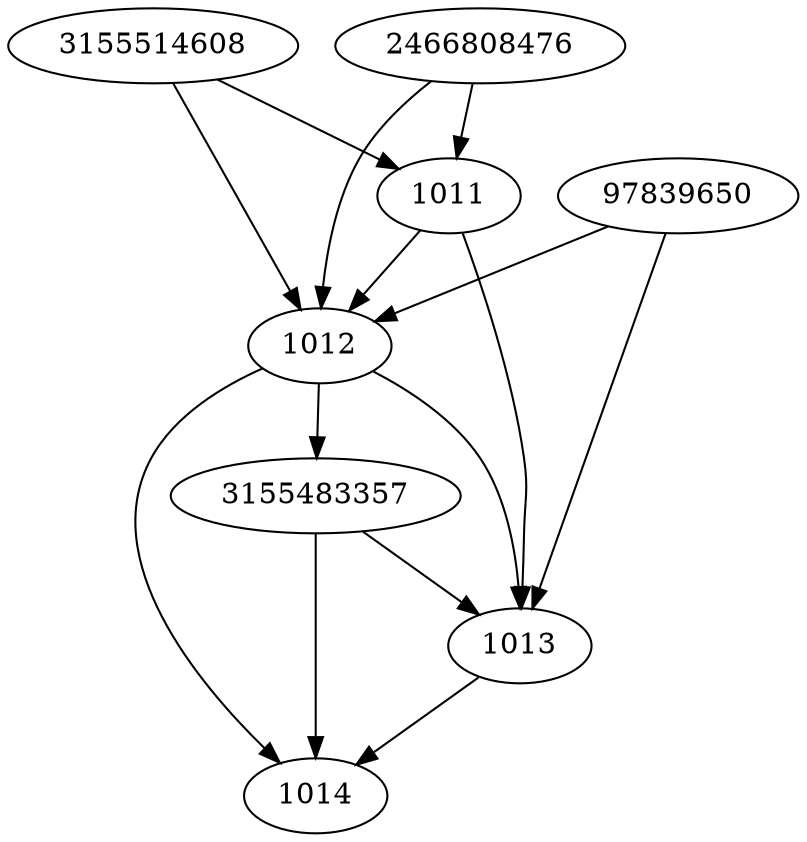 strict digraph  {
97839650;
3155514608;
1011;
1012;
1013;
1014;
2466808476;
3155483357;
97839650 -> 1012;
97839650 -> 1013;
3155514608 -> 1011;
3155514608 -> 1012;
1011 -> 1013;
1011 -> 1012;
1012 -> 1014;
1012 -> 1013;
1012 -> 3155483357;
1013 -> 1014;
2466808476 -> 1011;
2466808476 -> 1012;
3155483357 -> 1013;
3155483357 -> 1014;
}

